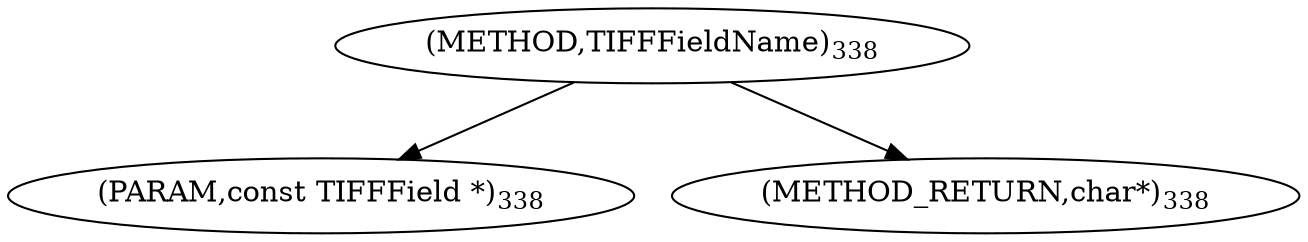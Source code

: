 digraph "TIFFFieldName" {  
"8439" [label = <(METHOD,TIFFFieldName)<SUB>338</SUB>> ]
"8440" [label = <(PARAM,const TIFFField *)<SUB>338</SUB>> ]
"8441" [label = <(METHOD_RETURN,char*)<SUB>338</SUB>> ]
  "8439" -> "8440" 
  "8439" -> "8441" 
}
